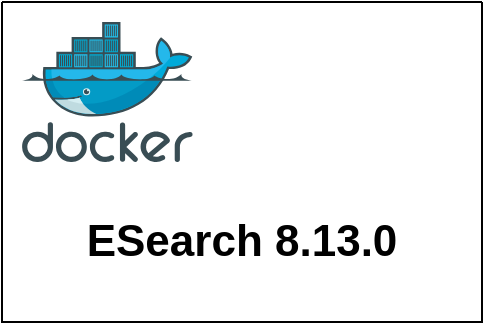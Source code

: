 <mxfile version="24.2.3" type="github">
  <diagram name="Page-1" id="bPHufoKZj0z37Hay3KEP">
    <mxGraphModel dx="1434" dy="759" grid="1" gridSize="10" guides="1" tooltips="1" connect="1" arrows="1" fold="1" page="1" pageScale="1" pageWidth="850" pageHeight="1100" math="0" shadow="0">
      <root>
        <mxCell id="0" />
        <mxCell id="1" parent="0" />
        <mxCell id="CLejcCiXIItI0LlwK4oa-2" value="" style="swimlane;startSize=0;fillStyle=auto;fillColor=#E6E6E6;" vertex="1" parent="1">
          <mxGeometry x="40" y="160" width="240" height="160" as="geometry">
            <mxRectangle x="40" y="160" width="50" height="40" as="alternateBounds" />
          </mxGeometry>
        </mxCell>
        <mxCell id="CLejcCiXIItI0LlwK4oa-1" value="" style="image;sketch=0;aspect=fixed;html=1;points=[];align=center;fontSize=12;image=img/lib/mscae/Docker.svg;" vertex="1" parent="CLejcCiXIItI0LlwK4oa-2">
          <mxGeometry x="10" y="10" width="85.37" height="70" as="geometry" />
        </mxCell>
        <mxCell id="CLejcCiXIItI0LlwK4oa-3" value="&lt;b&gt;&lt;font style=&quot;font-size: 22px;&quot;&gt;ESearch 8.13.0&lt;br&gt;&lt;/font&gt;&lt;/b&gt;" style="text;html=1;align=center;verticalAlign=middle;whiteSpace=wrap;rounded=0;" vertex="1" parent="CLejcCiXIItI0LlwK4oa-2">
          <mxGeometry x="35" y="101.25" width="170" height="37.5" as="geometry" />
        </mxCell>
      </root>
    </mxGraphModel>
  </diagram>
</mxfile>
